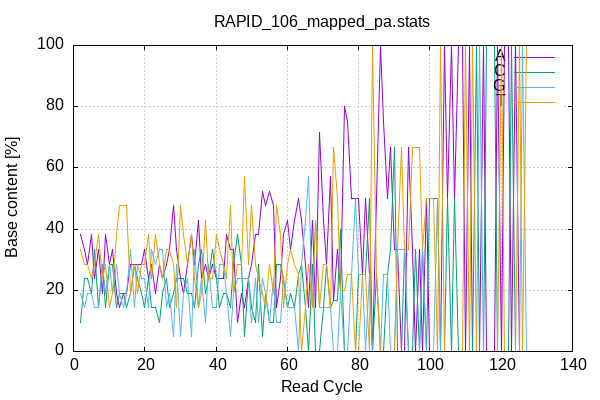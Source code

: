 
            set terminal png size 600,400 truecolor
            set output "RAPID_106_mapped_pa_plots-acgt-cycles.png"
            set grid xtics ytics y2tics back lc rgb "#cccccc"
            set style line 1 linecolor rgb "green"
            set style line 2 linecolor rgb "red"
            set style line 3 linecolor rgb "black"
            set style line 4 linecolor rgb "blue"
            set style increment user
            set ylabel "Base content [%]"
            set xlabel "Read Cycle"
            set yrange [0:100]
            set title "RAPID_106_mapped_pa.stats" noenhanced
            plot '-' w l ti 'A', '-' w l ti 'C', '-' w l ti 'G', '-' w l ti 'T'
        2	38.10
3	33.33
4	28.57
5	38.10
6	23.81
7	33.33
8	19.05
9	38.10
10	28.57
11	33.33
12	19.05
13	14.29
14	19.05
15	19.05
16	28.57
17	28.57
18	28.57
19	28.57
20	33.33
21	23.81
22	28.57
23	19.05
24	28.57
25	23.81
26	28.57
27	33.33
28	47.62
29	33.33
30	23.81
31	19.05
32	28.57
33	38.10
34	28.57
35	42.86
36	23.81
37	28.57
38	23.81
39	28.57
40	23.81
41	23.81
42	23.81
43	38.10
44	33.33
45	33.33
46	9.52
47	19.05
48	14.29
49	23.81
50	28.57
51	38.10
52	38.10
53	52.38
54	47.62
55	52.38
56	47.62
57	14.29
58	23.81
59	38.10
60	42.86
61	33.33
62	42.86
63	50.00
64	42.86
65	28.57
66	14.29
67	42.86
68	14.29
69	71.43
70	42.86
71	28.57
72	57.14
73	16.67
74	33.33
75	20.00
76	80.00
77	75.00
78	50.00
79	50.00
80	50.00
81	25.00
82	50.00
83	25.00
84	0.00
85	50.00
86	100.00
87	75.00
88	50.00
89	66.67
90	33.33
91	33.33
92	0.00
93	0.00
94	66.67
95	33.33
96	0.00
97	33.33
98	0.00
99	50.00
100	0.00
101	0.00
102	0.00
103	0.00
104	100.00
105	50.00
106	100.00
107	50.00
108	100.00
109	100.00
110	0.00
111	100.00
112	0.00
113	0.00
114	0.00
115	100.00
116	0.00
117	0.00
118	0.00
119	100.00
120	0.00
121	100.00
122	100.00
123	0.00
124	100.00
125	0.00
126	0.00
127	0.00
end
2	9.52
3	23.81
4	23.81
5	19.05
6	33.33
7	14.29
8	28.57
9	14.29
10	28.57
11	28.57
12	14.29
13	19.05
14	19.05
15	14.29
16	19.05
17	28.57
18	23.81
19	19.05
20	14.29
21	23.81
22	14.29
23	14.29
24	9.52
25	19.05
26	23.81
27	14.29
28	19.05
29	23.81
30	23.81
31	23.81
32	19.05
33	19.05
34	14.29
35	28.57
36	33.33
37	19.05
38	23.81
39	33.33
40	23.81
41	14.29
42	19.05
43	19.05
44	14.29
45	28.57
46	38.10
47	28.57
48	4.76
49	23.81
50	14.29
51	9.52
52	28.57
53	4.76
54	19.05
55	9.52
56	9.52
57	28.57
58	28.57
59	23.81
60	14.29
61	19.05
62	14.29
63	25.00
64	28.57
65	14.29
66	0.00
67	28.57
68	0.00
69	0.00
70	14.29
71	28.57
72	14.29
73	16.67
74	16.67
75	40.00
76	0.00
77	0.00
78	0.00
79	0.00
80	25.00
81	25.00
82	25.00
83	50.00
84	0.00
85	25.00
86	0.00
87	0.00
88	25.00
89	33.33
90	66.67
91	0.00
92	0.00
93	33.33
94	0.00
95	0.00
96	33.33
97	0.00
98	33.33
99	0.00
100	50.00
101	50.00
102	50.00
103	0.00
104	0.00
105	50.00
106	0.00
107	50.00
108	0.00
109	0.00
110	0.00
111	0.00
112	0.00
113	100.00
114	0.00
115	0.00
116	100.00
117	100.00
118	100.00
119	0.00
120	0.00
121	0.00
122	0.00
123	100.00
124	0.00
125	0.00
126	0.00
127	0.00
end
2	19.05
3	14.29
4	19.05
5	19.05
6	14.29
7	14.29
8	28.57
9	19.05
10	28.57
11	19.05
12	28.57
13	19.05
14	14.29
15	19.05
16	33.33
17	14.29
18	28.57
19	23.81
20	23.81
21	14.29
22	33.33
23	28.57
24	33.33
25	33.33
26	14.29
27	19.05
28	4.76
29	28.57
30	4.76
31	19.05
32	23.81
33	4.76
34	33.33
35	14.29
36	23.81
37	9.52
38	28.57
39	14.29
40	14.29
41	28.57
42	28.57
43	19.05
44	4.76
45	19.05
46	23.81
47	23.81
48	23.81
49	23.81
50	9.52
51	23.81
52	9.52
53	23.81
54	19.05
55	9.52
56	23.81
57	9.52
58	9.52
59	23.81
60	14.29
61	14.29
62	14.29
63	0.00
64	28.57
65	42.86
66	57.14
67	14.29
68	42.86
69	14.29
70	14.29
71	14.29
72	14.29
73	0.00
74	0.00
75	20.00
76	0.00
77	0.00
78	25.00
79	50.00
80	25.00
81	25.00
82	0.00
83	25.00
84	0.00
85	0.00
86	0.00
87	25.00
88	25.00
89	0.00
90	0.00
91	33.33
92	33.33
93	33.33
94	0.00
95	0.00
96	0.00
97	0.00
98	33.33
99	0.00
100	0.00
101	0.00
102	50.00
103	0.00
104	0.00
105	0.00
106	0.00
107	0.00
108	0.00
109	0.00
110	0.00
111	0.00
112	0.00
113	0.00
114	100.00
115	0.00
116	0.00
117	0.00
118	0.00
119	0.00
120	0.00
121	0.00
122	0.00
123	0.00
124	0.00
125	0.00
126	100.00
127	0.00
end
2	33.33
3	28.57
4	28.57
5	23.81
6	28.57
7	38.10
8	23.81
9	28.57
10	14.29
11	19.05
12	38.10
13	47.62
14	47.62
15	47.62
16	19.05
17	28.57
18	19.05
19	28.57
20	28.57
21	38.10
22	23.81
23	38.10
24	28.57
25	23.81
26	33.33
27	33.33
28	28.57
29	14.29
30	47.62
31	38.10
32	28.57
33	38.10
34	23.81
35	14.29
36	19.05
37	42.86
38	23.81
39	23.81
40	38.10
41	33.33
42	28.57
43	23.81
44	47.62
45	19.05
46	28.57
47	28.57
48	57.14
49	28.57
50	47.62
51	28.57
52	23.81
53	19.05
54	14.29
55	28.57
56	19.05
57	47.62
58	38.10
59	14.29
60	28.57
61	33.33
62	28.57
63	25.00
64	0.00
65	14.29
66	28.57
67	14.29
68	42.86
69	14.29
70	28.57
71	28.57
72	14.29
73	66.67
74	50.00
75	20.00
76	20.00
77	25.00
78	25.00
79	0.00
80	0.00
81	25.00
82	25.00
83	0.00
84	100.00
85	25.00
86	0.00
87	0.00
88	0.00
89	0.00
90	0.00
91	33.33
92	66.67
93	33.33
94	33.33
95	66.67
96	66.67
97	66.67
98	33.33
99	50.00
100	50.00
101	50.00
102	0.00
103	100.00
104	0.00
105	0.00
106	0.00
107	0.00
108	0.00
109	0.00
110	100.00
111	0.00
112	100.00
113	0.00
114	0.00
115	0.00
116	0.00
117	0.00
118	0.00
119	0.00
120	100.00
121	0.00
122	0.00
123	0.00
124	0.00
125	100.00
126	0.00
127	100.00
end
